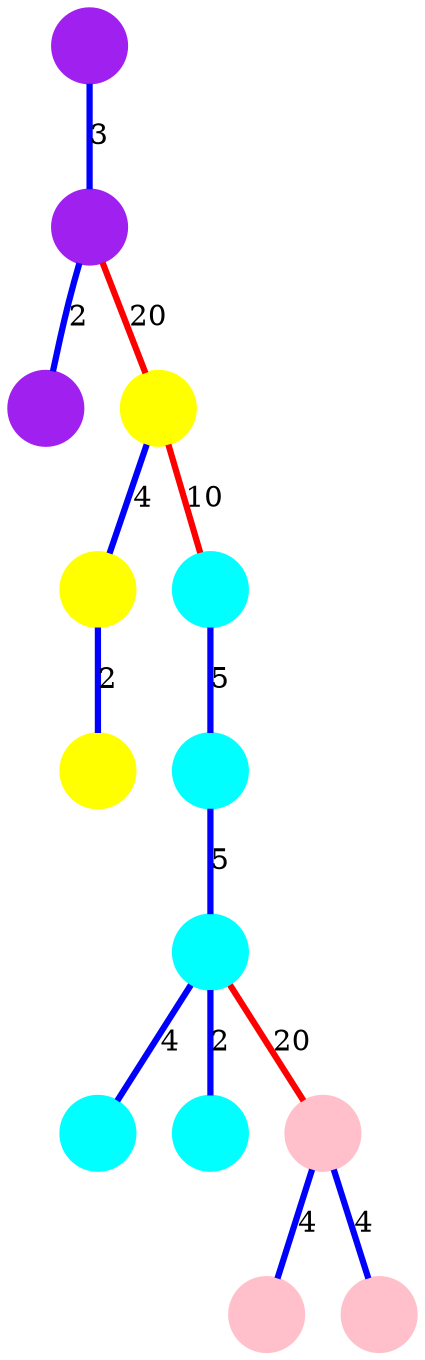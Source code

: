 digraph
{
	compound = true;
	node [shape=circle, style=filled, color=black, label=""];
	edge [dir=both, arrowtail=none, arrowhead=none, penwidth=3];

	n0 -> n1 [label=3, color=blue];
	n1 -> n2 [label=2, color=blue];
	n1 -> n3 [label=20, color=red];
	n3 -> n4 [label=4, color=blue];
	n3 -> n5 [label=10, color=red];
	n4 -> n6 [label=2, color=blue];
	n5 -> n7 [label=5, color=blue];
	n7 -> n8 [label=5, color=blue];
	n8 -> n9 [label=4, color=blue];
	n8 -> n10 [label=2, color=blue];
	n8 -> n11 [label=20, color=red];
	n11 -> n12 [label=4, color=blue];
	n11 -> n13 [label=4, color=blue];

	n0 [color=purple];
	n1 [color=purple];
	n2 [color=purple];
	n3 [color=yellow];
	n4 [color=yellow];
	n5 [color=cyan];
	n6 [color=yellow];
	n7 [color=cyan];
	n8 [color=cyan];
	n9 [color=cyan];
	n10 [color=cyan];
	n11 [color=pink];
	n12 [color=pink];
	n13 [color=pink];
}
